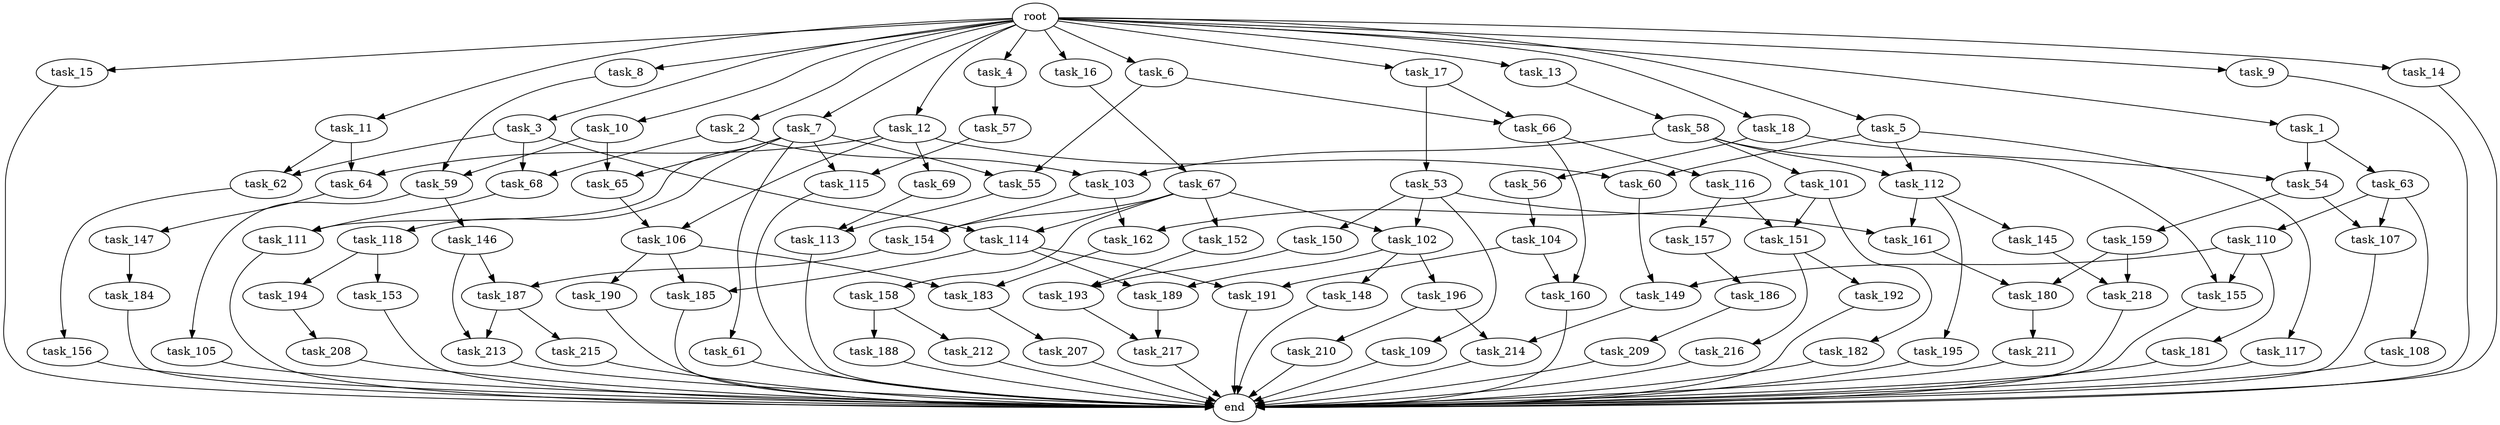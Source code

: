 digraph G {
  task_116 [size="695784701952.000000"];
  task_105 [size="858993459200.000000"];
  task_15 [size="1024.000000"];
  task_55 [size="352187318272.000000"];
  task_102 [size="558345748480.000000"];
  task_212 [size="549755813888.000000"];
  task_184 [size="77309411328.000000"];
  task_207 [size="549755813888.000000"];
  task_153 [size="549755813888.000000"];
  task_191 [size="910533066752.000000"];
  task_7 [size="1024.000000"];
  task_104 [size="137438953472.000000"];
  task_57 [size="695784701952.000000"];
  task_214 [size="558345748480.000000"];
  task_154 [size="833223655424.000000"];
  task_106 [size="111669149696.000000"];
  task_117 [size="858993459200.000000"];
  task_155 [size="910533066752.000000"];
  task_9 [size="1024.000000"];
  task_56 [size="214748364800.000000"];
  task_181 [size="695784701952.000000"];
  task_216 [size="695784701952.000000"];
  task_112 [size="1073741824000.000000"];
  task_147 [size="309237645312.000000"];
  task_185 [size="1554778161152.000000"];
  task_59 [size="764504178688.000000"];
  task_217 [size="1168231104512.000000"];
  task_64 [size="893353197568.000000"];
  task_65 [size="764504178688.000000"];
  task_150 [size="420906795008.000000"];
  task_18 [size="1024.000000"];
  task_188 [size="549755813888.000000"];
  task_63 [size="420906795008.000000"];
  task_68 [size="1408749273088.000000"];
  task_115 [size="1073741824000.000000"];
  task_58 [size="137438953472.000000"];
  task_160 [size="910533066752.000000"];
  task_190 [size="858993459200.000000"];
  task_54 [size="635655159808.000000"];
  task_61 [size="214748364800.000000"];
  task_156 [size="420906795008.000000"];
  task_145 [size="214748364800.000000"];
  task_1 [size="1024.000000"];
  task_196 [size="309237645312.000000"];
  task_53 [size="309237645312.000000"];
  task_159 [size="309237645312.000000"];
  task_157 [size="695784701952.000000"];
  task_109 [size="420906795008.000000"];
  task_210 [size="137438953472.000000"];
  task_189 [size="1005022347264.000000"];
  task_69 [size="34359738368.000000"];
  task_180 [size="523986010112.000000"];
  task_162 [size="730144440320.000000"];
  task_146 [size="858993459200.000000"];
  task_194 [size="549755813888.000000"];
  task_62 [size="1717986918400.000000"];
  task_66 [size="446676598784.000000"];
  task_161 [size="635655159808.000000"];
  task_213 [size="111669149696.000000"];
  task_195 [size="214748364800.000000"];
  end [size="0.000000"];
  task_192 [size="695784701952.000000"];
  task_11 [size="1024.000000"];
  task_4 [size="1024.000000"];
  task_60 [size="893353197568.000000"];
  task_10 [size="1024.000000"];
  task_193 [size="455266533376.000000"];
  task_114 [size="996432412672.000000"];
  task_8 [size="1024.000000"];
  task_67 [size="77309411328.000000"];
  task_14 [size="1024.000000"];
  task_12 [size="1024.000000"];
  task_13 [size="1024.000000"];
  task_187 [size="455266533376.000000"];
  task_108 [size="695784701952.000000"];
  task_3 [size="1024.000000"];
  task_158 [size="137438953472.000000"];
  task_218 [size="429496729600.000000"];
  task_103 [size="764504178688.000000"];
  task_113 [size="893353197568.000000"];
  task_6 [size="1024.000000"];
  task_186 [size="549755813888.000000"];
  task_2 [size="1024.000000"];
  task_209 [size="309237645312.000000"];
  task_183 [size="1554778161152.000000"];
  task_107 [size="1005022347264.000000"];
  task_182 [size="34359738368.000000"];
  task_211 [size="214748364800.000000"];
  task_149 [size="1005022347264.000000"];
  task_17 [size="1024.000000"];
  root [size="0.000000"];
  task_148 [size="309237645312.000000"];
  task_111 [size="764504178688.000000"];
  task_118 [size="214748364800.000000"];
  task_101 [size="214748364800.000000"];
  task_16 [size="1024.000000"];
  task_152 [size="137438953472.000000"];
  task_5 [size="1024.000000"];
  task_215 [size="77309411328.000000"];
  task_110 [size="695784701952.000000"];
  task_208 [size="549755813888.000000"];
  task_151 [size="730144440320.000000"];

  task_116 -> task_157 [size="679477248.000000"];
  task_116 -> task_151 [size="679477248.000000"];
  task_105 -> end [size="1.000000"];
  task_15 -> end [size="1.000000"];
  task_55 -> task_113 [size="33554432.000000"];
  task_102 -> task_189 [size="301989888.000000"];
  task_102 -> task_196 [size="301989888.000000"];
  task_102 -> task_148 [size="301989888.000000"];
  task_212 -> end [size="1.000000"];
  task_184 -> end [size="1.000000"];
  task_207 -> end [size="1.000000"];
  task_153 -> end [size="1.000000"];
  task_191 -> end [size="1.000000"];
  task_7 -> task_65 [size="209715200.000000"];
  task_7 -> task_61 [size="209715200.000000"];
  task_7 -> task_118 [size="209715200.000000"];
  task_7 -> task_115 [size="209715200.000000"];
  task_7 -> task_111 [size="209715200.000000"];
  task_7 -> task_55 [size="209715200.000000"];
  task_104 -> task_160 [size="209715200.000000"];
  task_104 -> task_191 [size="209715200.000000"];
  task_57 -> task_115 [size="838860800.000000"];
  task_214 -> end [size="1.000000"];
  task_154 -> task_187 [size="411041792.000000"];
  task_106 -> task_185 [size="838860800.000000"];
  task_106 -> task_183 [size="838860800.000000"];
  task_106 -> task_190 [size="838860800.000000"];
  task_117 -> end [size="1.000000"];
  task_155 -> end [size="1.000000"];
  task_9 -> end [size="1.000000"];
  task_56 -> task_104 [size="134217728.000000"];
  task_181 -> end [size="1.000000"];
  task_216 -> end [size="1.000000"];
  task_112 -> task_161 [size="209715200.000000"];
  task_112 -> task_145 [size="209715200.000000"];
  task_112 -> task_195 [size="209715200.000000"];
  task_147 -> task_184 [size="75497472.000000"];
  task_185 -> end [size="1.000000"];
  task_59 -> task_146 [size="838860800.000000"];
  task_59 -> task_105 [size="838860800.000000"];
  task_217 -> end [size="1.000000"];
  task_64 -> task_147 [size="301989888.000000"];
  task_65 -> task_106 [size="75497472.000000"];
  task_150 -> task_193 [size="411041792.000000"];
  task_18 -> task_56 [size="209715200.000000"];
  task_18 -> task_54 [size="209715200.000000"];
  task_188 -> end [size="1.000000"];
  task_63 -> task_110 [size="679477248.000000"];
  task_63 -> task_108 [size="679477248.000000"];
  task_63 -> task_107 [size="679477248.000000"];
  task_68 -> task_111 [size="536870912.000000"];
  task_115 -> end [size="1.000000"];
  task_58 -> task_112 [size="209715200.000000"];
  task_58 -> task_103 [size="209715200.000000"];
  task_58 -> task_101 [size="209715200.000000"];
  task_58 -> task_155 [size="209715200.000000"];
  task_160 -> end [size="1.000000"];
  task_190 -> end [size="1.000000"];
  task_54 -> task_107 [size="301989888.000000"];
  task_54 -> task_159 [size="301989888.000000"];
  task_61 -> end [size="1.000000"];
  task_156 -> end [size="1.000000"];
  task_145 -> task_218 [size="209715200.000000"];
  task_1 -> task_63 [size="411041792.000000"];
  task_1 -> task_54 [size="411041792.000000"];
  task_196 -> task_210 [size="134217728.000000"];
  task_196 -> task_214 [size="134217728.000000"];
  task_53 -> task_109 [size="411041792.000000"];
  task_53 -> task_150 [size="411041792.000000"];
  task_53 -> task_102 [size="411041792.000000"];
  task_53 -> task_161 [size="411041792.000000"];
  task_159 -> task_180 [size="209715200.000000"];
  task_159 -> task_218 [size="209715200.000000"];
  task_157 -> task_186 [size="536870912.000000"];
  task_109 -> end [size="1.000000"];
  task_210 -> end [size="1.000000"];
  task_189 -> task_217 [size="301989888.000000"];
  task_69 -> task_113 [size="838860800.000000"];
  task_180 -> task_211 [size="209715200.000000"];
  task_162 -> task_183 [size="679477248.000000"];
  task_146 -> task_213 [size="33554432.000000"];
  task_146 -> task_187 [size="33554432.000000"];
  task_194 -> task_208 [size="536870912.000000"];
  task_62 -> task_156 [size="411041792.000000"];
  task_66 -> task_116 [size="679477248.000000"];
  task_66 -> task_160 [size="679477248.000000"];
  task_161 -> task_180 [size="301989888.000000"];
  task_213 -> end [size="1.000000"];
  task_195 -> end [size="1.000000"];
  task_192 -> end [size="1.000000"];
  task_11 -> task_64 [size="838860800.000000"];
  task_11 -> task_62 [size="838860800.000000"];
  task_4 -> task_57 [size="679477248.000000"];
  task_60 -> task_149 [size="301989888.000000"];
  task_10 -> task_65 [size="536870912.000000"];
  task_10 -> task_59 [size="536870912.000000"];
  task_193 -> task_217 [size="838860800.000000"];
  task_114 -> task_185 [size="679477248.000000"];
  task_114 -> task_189 [size="679477248.000000"];
  task_114 -> task_191 [size="679477248.000000"];
  task_8 -> task_59 [size="209715200.000000"];
  task_67 -> task_114 [size="134217728.000000"];
  task_67 -> task_158 [size="134217728.000000"];
  task_67 -> task_154 [size="134217728.000000"];
  task_67 -> task_102 [size="134217728.000000"];
  task_67 -> task_152 [size="134217728.000000"];
  task_14 -> end [size="1.000000"];
  task_12 -> task_60 [size="33554432.000000"];
  task_12 -> task_64 [size="33554432.000000"];
  task_12 -> task_106 [size="33554432.000000"];
  task_12 -> task_69 [size="33554432.000000"];
  task_13 -> task_58 [size="134217728.000000"];
  task_187 -> task_213 [size="75497472.000000"];
  task_187 -> task_215 [size="75497472.000000"];
  task_108 -> end [size="1.000000"];
  task_3 -> task_114 [size="838860800.000000"];
  task_3 -> task_68 [size="838860800.000000"];
  task_3 -> task_62 [size="838860800.000000"];
  task_158 -> task_212 [size="536870912.000000"];
  task_158 -> task_188 [size="536870912.000000"];
  task_218 -> end [size="1.000000"];
  task_103 -> task_162 [size="679477248.000000"];
  task_103 -> task_154 [size="679477248.000000"];
  task_113 -> end [size="1.000000"];
  task_6 -> task_66 [size="134217728.000000"];
  task_6 -> task_55 [size="134217728.000000"];
  task_186 -> task_209 [size="301989888.000000"];
  task_2 -> task_68 [size="536870912.000000"];
  task_2 -> task_103 [size="536870912.000000"];
  task_209 -> end [size="1.000000"];
  task_183 -> task_207 [size="536870912.000000"];
  task_107 -> end [size="1.000000"];
  task_182 -> end [size="1.000000"];
  task_211 -> end [size="1.000000"];
  task_149 -> task_214 [size="411041792.000000"];
  task_17 -> task_53 [size="301989888.000000"];
  task_17 -> task_66 [size="301989888.000000"];
  root -> task_13 [size="1.000000"];
  root -> task_17 [size="1.000000"];
  root -> task_3 [size="1.000000"];
  root -> task_4 [size="1.000000"];
  root -> task_11 [size="1.000000"];
  root -> task_15 [size="1.000000"];
  root -> task_10 [size="1.000000"];
  root -> task_6 [size="1.000000"];
  root -> task_9 [size="1.000000"];
  root -> task_16 [size="1.000000"];
  root -> task_8 [size="1.000000"];
  root -> task_18 [size="1.000000"];
  root -> task_1 [size="1.000000"];
  root -> task_5 [size="1.000000"];
  root -> task_7 [size="1.000000"];
  root -> task_2 [size="1.000000"];
  root -> task_14 [size="1.000000"];
  root -> task_12 [size="1.000000"];
  task_148 -> end [size="1.000000"];
  task_111 -> end [size="1.000000"];
  task_118 -> task_153 [size="536870912.000000"];
  task_118 -> task_194 [size="536870912.000000"];
  task_101 -> task_162 [size="33554432.000000"];
  task_101 -> task_182 [size="33554432.000000"];
  task_101 -> task_151 [size="33554432.000000"];
  task_16 -> task_67 [size="75497472.000000"];
  task_152 -> task_193 [size="33554432.000000"];
  task_5 -> task_112 [size="838860800.000000"];
  task_5 -> task_60 [size="838860800.000000"];
  task_5 -> task_117 [size="838860800.000000"];
  task_215 -> end [size="1.000000"];
  task_110 -> task_149 [size="679477248.000000"];
  task_110 -> task_155 [size="679477248.000000"];
  task_110 -> task_181 [size="679477248.000000"];
  task_208 -> end [size="1.000000"];
  task_151 -> task_192 [size="679477248.000000"];
  task_151 -> task_216 [size="679477248.000000"];
}
